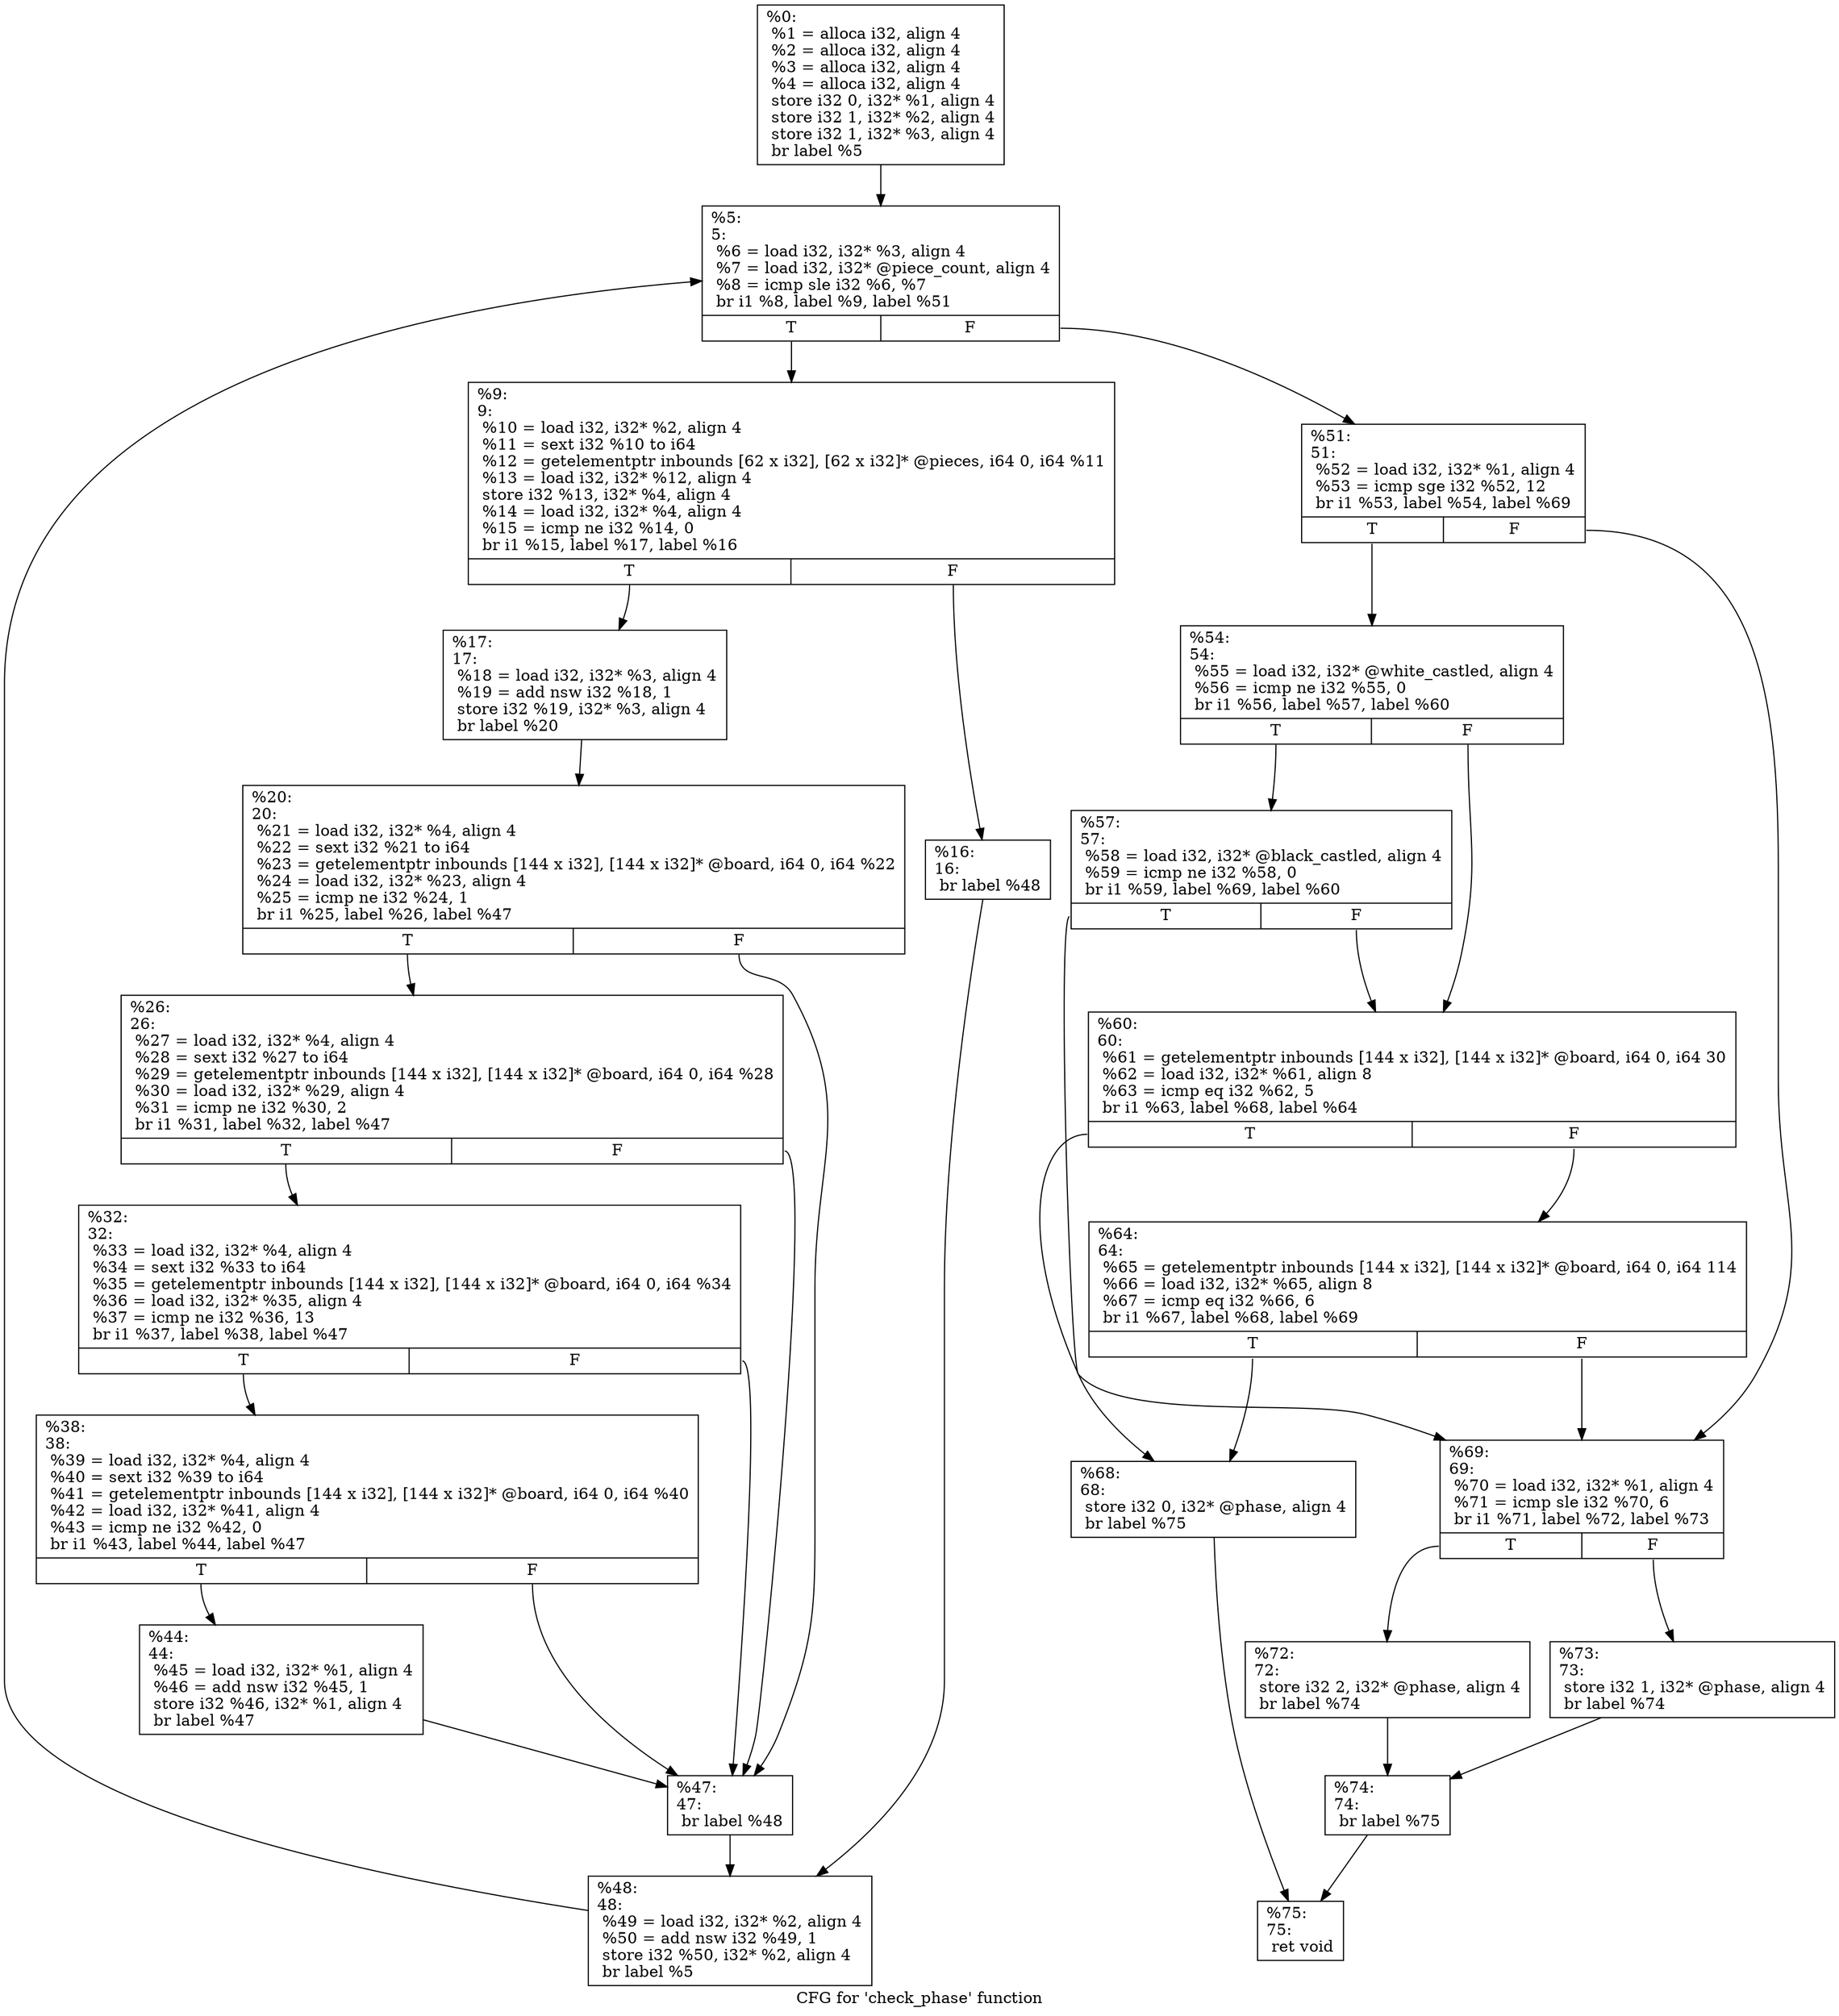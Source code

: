 digraph "CFG for 'check_phase' function" {
	label="CFG for 'check_phase' function";

	Node0x250ed50 [shape=record,label="{%0:\l  %1 = alloca i32, align 4\l  %2 = alloca i32, align 4\l  %3 = alloca i32, align 4\l  %4 = alloca i32, align 4\l  store i32 0, i32* %1, align 4\l  store i32 1, i32* %2, align 4\l  store i32 1, i32* %3, align 4\l  br label %5\l}"];
	Node0x250ed50 -> Node0x25b6410;
	Node0x25b6410 [shape=record,label="{%5:\l5:                                                \l  %6 = load i32, i32* %3, align 4\l  %7 = load i32, i32* @piece_count, align 4\l  %8 = icmp sle i32 %6, %7\l  br i1 %8, label %9, label %51\l|{<s0>T|<s1>F}}"];
	Node0x25b6410:s0 -> Node0x25b6460;
	Node0x25b6410:s1 -> Node0x25b6780;
	Node0x25b6460 [shape=record,label="{%9:\l9:                                                \l  %10 = load i32, i32* %2, align 4\l  %11 = sext i32 %10 to i64\l  %12 = getelementptr inbounds [62 x i32], [62 x i32]* @pieces, i64 0, i64 %11\l  %13 = load i32, i32* %12, align 4\l  store i32 %13, i32* %4, align 4\l  %14 = load i32, i32* %4, align 4\l  %15 = icmp ne i32 %14, 0\l  br i1 %15, label %17, label %16\l|{<s0>T|<s1>F}}"];
	Node0x25b6460:s0 -> Node0x25b6500;
	Node0x25b6460:s1 -> Node0x25b64b0;
	Node0x25b64b0 [shape=record,label="{%16:\l16:                                               \l  br label %48\l}"];
	Node0x25b64b0 -> Node0x25b6730;
	Node0x25b6500 [shape=record,label="{%17:\l17:                                               \l  %18 = load i32, i32* %3, align 4\l  %19 = add nsw i32 %18, 1\l  store i32 %19, i32* %3, align 4\l  br label %20\l}"];
	Node0x25b6500 -> Node0x25b6550;
	Node0x25b6550 [shape=record,label="{%20:\l20:                                               \l  %21 = load i32, i32* %4, align 4\l  %22 = sext i32 %21 to i64\l  %23 = getelementptr inbounds [144 x i32], [144 x i32]* @board, i64 0, i64 %22\l  %24 = load i32, i32* %23, align 4\l  %25 = icmp ne i32 %24, 1\l  br i1 %25, label %26, label %47\l|{<s0>T|<s1>F}}"];
	Node0x25b6550:s0 -> Node0x25b65a0;
	Node0x25b6550:s1 -> Node0x25b66e0;
	Node0x25b65a0 [shape=record,label="{%26:\l26:                                               \l  %27 = load i32, i32* %4, align 4\l  %28 = sext i32 %27 to i64\l  %29 = getelementptr inbounds [144 x i32], [144 x i32]* @board, i64 0, i64 %28\l  %30 = load i32, i32* %29, align 4\l  %31 = icmp ne i32 %30, 2\l  br i1 %31, label %32, label %47\l|{<s0>T|<s1>F}}"];
	Node0x25b65a0:s0 -> Node0x25b65f0;
	Node0x25b65a0:s1 -> Node0x25b66e0;
	Node0x25b65f0 [shape=record,label="{%32:\l32:                                               \l  %33 = load i32, i32* %4, align 4\l  %34 = sext i32 %33 to i64\l  %35 = getelementptr inbounds [144 x i32], [144 x i32]* @board, i64 0, i64 %34\l  %36 = load i32, i32* %35, align 4\l  %37 = icmp ne i32 %36, 13\l  br i1 %37, label %38, label %47\l|{<s0>T|<s1>F}}"];
	Node0x25b65f0:s0 -> Node0x25b6640;
	Node0x25b65f0:s1 -> Node0x25b66e0;
	Node0x25b6640 [shape=record,label="{%38:\l38:                                               \l  %39 = load i32, i32* %4, align 4\l  %40 = sext i32 %39 to i64\l  %41 = getelementptr inbounds [144 x i32], [144 x i32]* @board, i64 0, i64 %40\l  %42 = load i32, i32* %41, align 4\l  %43 = icmp ne i32 %42, 0\l  br i1 %43, label %44, label %47\l|{<s0>T|<s1>F}}"];
	Node0x25b6640:s0 -> Node0x25b6690;
	Node0x25b6640:s1 -> Node0x25b66e0;
	Node0x25b6690 [shape=record,label="{%44:\l44:                                               \l  %45 = load i32, i32* %1, align 4\l  %46 = add nsw i32 %45, 1\l  store i32 %46, i32* %1, align 4\l  br label %47\l}"];
	Node0x25b6690 -> Node0x25b66e0;
	Node0x25b66e0 [shape=record,label="{%47:\l47:                                               \l  br label %48\l}"];
	Node0x25b66e0 -> Node0x25b6730;
	Node0x25b6730 [shape=record,label="{%48:\l48:                                               \l  %49 = load i32, i32* %2, align 4\l  %50 = add nsw i32 %49, 1\l  store i32 %50, i32* %2, align 4\l  br label %5\l}"];
	Node0x25b6730 -> Node0x25b6410;
	Node0x25b6780 [shape=record,label="{%51:\l51:                                               \l  %52 = load i32, i32* %1, align 4\l  %53 = icmp sge i32 %52, 12\l  br i1 %53, label %54, label %69\l|{<s0>T|<s1>F}}"];
	Node0x25b6780:s0 -> Node0x25b67d0;
	Node0x25b6780:s1 -> Node0x25b6960;
	Node0x25b67d0 [shape=record,label="{%54:\l54:                                               \l  %55 = load i32, i32* @white_castled, align 4\l  %56 = icmp ne i32 %55, 0\l  br i1 %56, label %57, label %60\l|{<s0>T|<s1>F}}"];
	Node0x25b67d0:s0 -> Node0x25b6820;
	Node0x25b67d0:s1 -> Node0x25b6870;
	Node0x25b6820 [shape=record,label="{%57:\l57:                                               \l  %58 = load i32, i32* @black_castled, align 4\l  %59 = icmp ne i32 %58, 0\l  br i1 %59, label %69, label %60\l|{<s0>T|<s1>F}}"];
	Node0x25b6820:s0 -> Node0x25b6960;
	Node0x25b6820:s1 -> Node0x25b6870;
	Node0x25b6870 [shape=record,label="{%60:\l60:                                               \l  %61 = getelementptr inbounds [144 x i32], [144 x i32]* @board, i64 0, i64 30\l  %62 = load i32, i32* %61, align 8\l  %63 = icmp eq i32 %62, 5\l  br i1 %63, label %68, label %64\l|{<s0>T|<s1>F}}"];
	Node0x25b6870:s0 -> Node0x25b6910;
	Node0x25b6870:s1 -> Node0x25b68c0;
	Node0x25b68c0 [shape=record,label="{%64:\l64:                                               \l  %65 = getelementptr inbounds [144 x i32], [144 x i32]* @board, i64 0, i64 114\l  %66 = load i32, i32* %65, align 8\l  %67 = icmp eq i32 %66, 6\l  br i1 %67, label %68, label %69\l|{<s0>T|<s1>F}}"];
	Node0x25b68c0:s0 -> Node0x25b6910;
	Node0x25b68c0:s1 -> Node0x25b6960;
	Node0x25b6910 [shape=record,label="{%68:\l68:                                               \l  store i32 0, i32* @phase, align 4\l  br label %75\l}"];
	Node0x25b6910 -> Node0x25b6aa0;
	Node0x25b6960 [shape=record,label="{%69:\l69:                                               \l  %70 = load i32, i32* %1, align 4\l  %71 = icmp sle i32 %70, 6\l  br i1 %71, label %72, label %73\l|{<s0>T|<s1>F}}"];
	Node0x25b6960:s0 -> Node0x25b69b0;
	Node0x25b6960:s1 -> Node0x25b6a00;
	Node0x25b69b0 [shape=record,label="{%72:\l72:                                               \l  store i32 2, i32* @phase, align 4\l  br label %74\l}"];
	Node0x25b69b0 -> Node0x25b6a50;
	Node0x25b6a00 [shape=record,label="{%73:\l73:                                               \l  store i32 1, i32* @phase, align 4\l  br label %74\l}"];
	Node0x25b6a00 -> Node0x25b6a50;
	Node0x25b6a50 [shape=record,label="{%74:\l74:                                               \l  br label %75\l}"];
	Node0x25b6a50 -> Node0x25b6aa0;
	Node0x25b6aa0 [shape=record,label="{%75:\l75:                                               \l  ret void\l}"];
}
